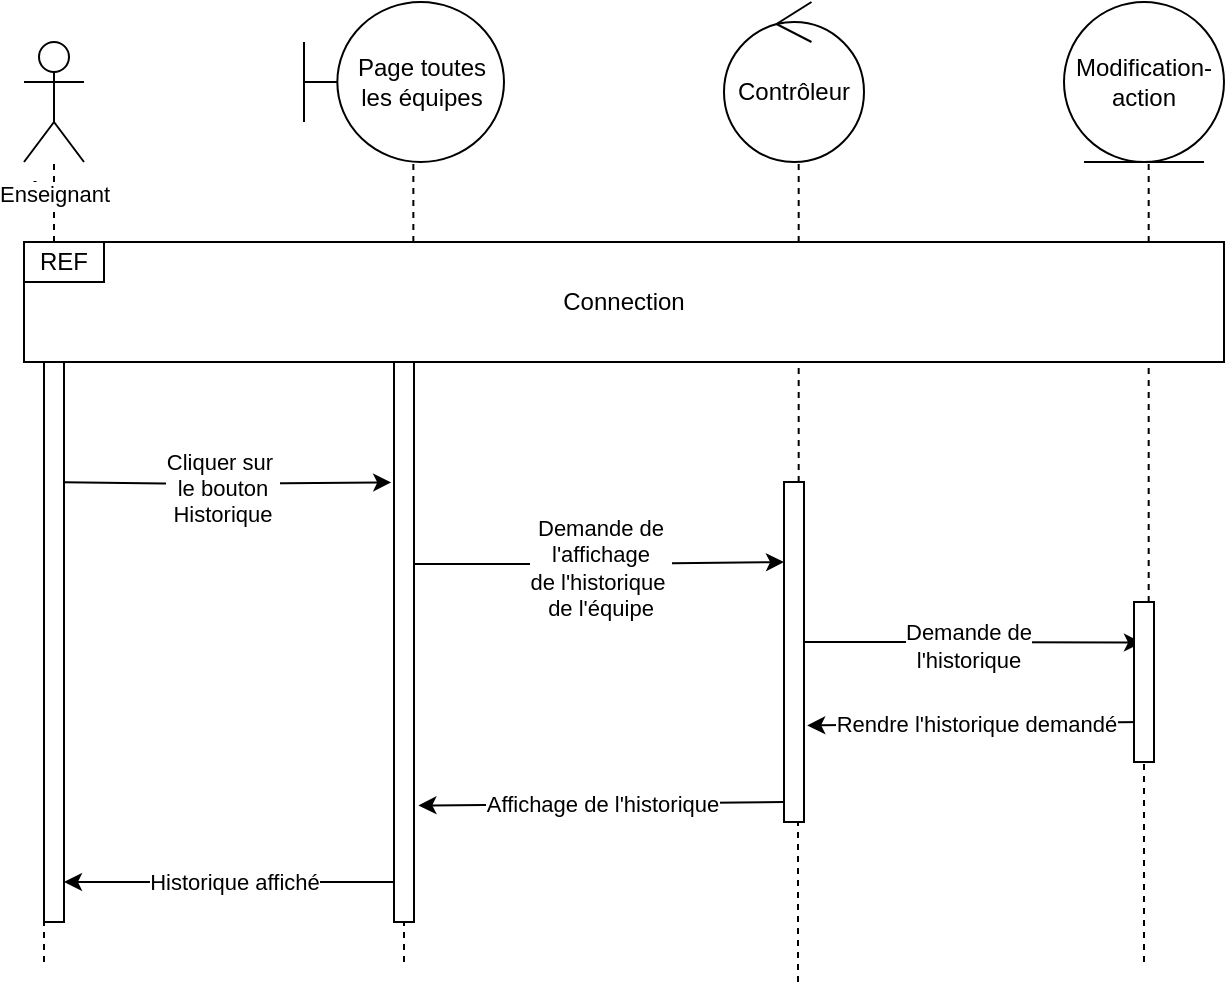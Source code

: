 <mxfile version="17.1.2" type="github">
  <diagram id="kgpKYQtTHZ0yAKxKKP6v" name="Page-1">
    <mxGraphModel dx="1209" dy="662" grid="1" gridSize="10" guides="1" tooltips="1" connect="0" arrows="1" fold="1" page="1" pageScale="1" pageWidth="850" pageHeight="1100" math="0" shadow="0">
      <root>
        <mxCell id="0" />
        <mxCell id="1" parent="0" />
        <mxCell id="fhDAoPtou8Xjza8o6NYz-1" value="Actor" style="shape=umlActor;verticalLabelPosition=bottom;verticalAlign=top;html=1;outlineConnect=0;" parent="1" vertex="1">
          <mxGeometry x="100" y="60" width="30" height="60" as="geometry" />
        </mxCell>
        <mxCell id="fhDAoPtou8Xjza8o6NYz-2" value="Page toutes&lt;br&gt;les équipes" style="shape=umlBoundary;whiteSpace=wrap;html=1;" parent="1" vertex="1">
          <mxGeometry x="240" y="40" width="100" height="80" as="geometry" />
        </mxCell>
        <mxCell id="fhDAoPtou8Xjza8o6NYz-3" value="Contrôleur" style="ellipse;shape=umlControl;whiteSpace=wrap;html=1;" parent="1" vertex="1">
          <mxGeometry x="450" y="40" width="70" height="80" as="geometry" />
        </mxCell>
        <mxCell id="fhDAoPtou8Xjza8o6NYz-4" value="Modification-&lt;br&gt;action" style="ellipse;shape=umlEntity;whiteSpace=wrap;html=1;" parent="1" vertex="1">
          <mxGeometry x="620" y="40" width="80" height="80" as="geometry" />
        </mxCell>
        <mxCell id="fhDAoPtou8Xjza8o6NYz-8" value="" style="endArrow=none;dashed=1;html=1;rounded=0;startArrow=none;" parent="1" source="fhDAoPtou8Xjza8o6NYz-79" target="fhDAoPtou8Xjza8o6NYz-1" edge="1">
          <mxGeometry width="50" height="50" relative="1" as="geometry">
            <mxPoint x="110" y="520" as="sourcePoint" />
            <mxPoint x="500" y="170" as="targetPoint" />
          </mxGeometry>
        </mxCell>
        <mxCell id="fhDAoPtou8Xjza8o6NYz-87" value="Enseignant" style="edgeLabel;html=1;align=center;verticalAlign=middle;resizable=0;points=[];" parent="fhDAoPtou8Xjza8o6NYz-8" vertex="1" connectable="0">
          <mxGeometry x="0.692" relative="1" as="geometry">
            <mxPoint as="offset" />
          </mxGeometry>
        </mxCell>
        <mxCell id="fhDAoPtou8Xjza8o6NYz-9" value="" style="endArrow=none;dashed=1;html=1;rounded=0;startArrow=none;" parent="1" source="fhDAoPtou8Xjza8o6NYz-81" edge="1">
          <mxGeometry width="50" height="50" relative="1" as="geometry">
            <mxPoint x="290" y="520" as="sourcePoint" />
            <mxPoint x="294.681" y="120" as="targetPoint" />
          </mxGeometry>
        </mxCell>
        <mxCell id="fhDAoPtou8Xjza8o6NYz-10" value="" style="endArrow=none;dashed=1;html=1;rounded=0;startArrow=none;" parent="1" source="fhDAoPtou8Xjza8o6NYz-83" edge="1">
          <mxGeometry width="50" height="50" relative="1" as="geometry">
            <mxPoint x="487" y="530" as="sourcePoint" />
            <mxPoint x="487.341" y="120" as="targetPoint" />
          </mxGeometry>
        </mxCell>
        <mxCell id="fhDAoPtou8Xjza8o6NYz-11" value="" style="endArrow=none;dashed=1;html=1;rounded=0;startArrow=none;" parent="1" source="fhDAoPtou8Xjza8o6NYz-85" edge="1">
          <mxGeometry width="50" height="50" relative="1" as="geometry">
            <mxPoint x="660" y="520" as="sourcePoint" />
            <mxPoint x="662.341" y="120" as="targetPoint" />
          </mxGeometry>
        </mxCell>
        <mxCell id="fhDAoPtou8Xjza8o6NYz-12" value="Connection" style="rounded=0;whiteSpace=wrap;html=1;" parent="1" vertex="1">
          <mxGeometry x="100" y="160" width="600" height="60" as="geometry" />
        </mxCell>
        <mxCell id="fhDAoPtou8Xjza8o6NYz-13" value="REF" style="rounded=0;whiteSpace=wrap;html=1;" parent="1" vertex="1">
          <mxGeometry x="100" y="160" width="40" height="20" as="geometry" />
        </mxCell>
        <mxCell id="fhDAoPtou8Xjza8o6NYz-14" value="" style="endArrow=classic;html=1;rounded=0;entryX=-0.14;entryY=0.215;entryDx=0;entryDy=0;entryPerimeter=0;" parent="1" target="fhDAoPtou8Xjza8o6NYz-81" edge="1">
          <mxGeometry relative="1" as="geometry">
            <mxPoint x="110" y="280" as="sourcePoint" />
            <mxPoint x="289" y="281.33" as="targetPoint" />
            <Array as="points">
              <mxPoint x="190" y="281" />
            </Array>
          </mxGeometry>
        </mxCell>
        <mxCell id="fhDAoPtou8Xjza8o6NYz-15" value="Cliquer sur&amp;nbsp;&lt;br&gt;le bouton&lt;br&gt;Historique" style="edgeLabel;html=1;align=center;verticalAlign=middle;resizable=0;points=[];" parent="fhDAoPtou8Xjza8o6NYz-14" vertex="1" connectable="0">
          <mxGeometry x="0.028" y="-2" relative="1" as="geometry">
            <mxPoint as="offset" />
          </mxGeometry>
        </mxCell>
        <mxCell id="fhDAoPtou8Xjza8o6NYz-26" value="" style="endArrow=classic;html=1;rounded=0;" parent="1" edge="1">
          <mxGeometry relative="1" as="geometry">
            <mxPoint x="290" y="321" as="sourcePoint" />
            <mxPoint x="480" y="320" as="targetPoint" />
            <Array as="points">
              <mxPoint x="390" y="321" />
            </Array>
          </mxGeometry>
        </mxCell>
        <mxCell id="fhDAoPtou8Xjza8o6NYz-27" value="Demande de&lt;br&gt;l&#39;affichage&lt;br&gt;de l&#39;historique&amp;nbsp;&lt;br&gt;de l&#39;équipe" style="edgeLabel;html=1;align=center;verticalAlign=middle;resizable=0;points=[];" parent="fhDAoPtou8Xjza8o6NYz-26" vertex="1" connectable="0">
          <mxGeometry x="0.028" y="-2" relative="1" as="geometry">
            <mxPoint as="offset" />
          </mxGeometry>
        </mxCell>
        <mxCell id="fhDAoPtou8Xjza8o6NYz-69" value="" style="endArrow=classic;html=1;rounded=0;entryX=1.16;entryY=0.716;entryDx=0;entryDy=0;entryPerimeter=0;" parent="1" target="fhDAoPtou8Xjza8o6NYz-83" edge="1">
          <mxGeometry relative="1" as="geometry">
            <mxPoint x="660" y="400" as="sourcePoint" />
            <mxPoint x="480" y="400" as="targetPoint" />
            <Array as="points" />
          </mxGeometry>
        </mxCell>
        <mxCell id="fhDAoPtou8Xjza8o6NYz-70" value="Rendre l&#39;historique demandé" style="edgeLabel;resizable=0;html=1;align=center;verticalAlign=middle;" parent="fhDAoPtou8Xjza8o6NYz-69" connectable="0" vertex="1">
          <mxGeometry relative="1" as="geometry" />
        </mxCell>
        <mxCell id="fhDAoPtou8Xjza8o6NYz-73" value="" style="endArrow=classic;html=1;rounded=0;entryX=1.22;entryY=0.792;entryDx=0;entryDy=0;entryPerimeter=0;" parent="1" target="fhDAoPtou8Xjza8o6NYz-81" edge="1">
          <mxGeometry relative="1" as="geometry">
            <mxPoint x="480" y="440" as="sourcePoint" />
            <mxPoint x="290" y="440" as="targetPoint" />
            <Array as="points" />
          </mxGeometry>
        </mxCell>
        <mxCell id="fhDAoPtou8Xjza8o6NYz-74" value="Affichage de l&#39;historique" style="edgeLabel;resizable=0;html=1;align=center;verticalAlign=middle;" parent="fhDAoPtou8Xjza8o6NYz-73" connectable="0" vertex="1">
          <mxGeometry relative="1" as="geometry" />
        </mxCell>
        <mxCell id="fhDAoPtou8Xjza8o6NYz-75" value="" style="endArrow=classic;html=1;rounded=0;" parent="1" target="fhDAoPtou8Xjza8o6NYz-79" edge="1">
          <mxGeometry relative="1" as="geometry">
            <mxPoint x="290" y="480" as="sourcePoint" />
            <mxPoint x="110" y="480" as="targetPoint" />
            <Array as="points">
              <mxPoint x="190" y="480" />
            </Array>
          </mxGeometry>
        </mxCell>
        <mxCell id="fhDAoPtou8Xjza8o6NYz-76" value="Historique affiché" style="edgeLabel;resizable=0;html=1;align=center;verticalAlign=middle;" parent="fhDAoPtou8Xjza8o6NYz-75" connectable="0" vertex="1">
          <mxGeometry relative="1" as="geometry" />
        </mxCell>
        <mxCell id="fhDAoPtou8Xjza8o6NYz-77" value="" style="endArrow=classic;html=1;rounded=0;entryX=-0.05;entryY=0.571;entryDx=0;entryDy=0;entryPerimeter=0;" parent="1" edge="1">
          <mxGeometry relative="1" as="geometry">
            <mxPoint x="480" y="360" as="sourcePoint" />
            <mxPoint x="659" y="360.33" as="targetPoint" />
            <Array as="points">
              <mxPoint x="560" y="360" />
            </Array>
          </mxGeometry>
        </mxCell>
        <mxCell id="fhDAoPtou8Xjza8o6NYz-78" value="Demande de&lt;br&gt;l&#39;historique" style="edgeLabel;html=1;align=center;verticalAlign=middle;resizable=0;points=[];" parent="fhDAoPtou8Xjza8o6NYz-77" vertex="1" connectable="0">
          <mxGeometry x="0.028" y="-2" relative="1" as="geometry">
            <mxPoint as="offset" />
          </mxGeometry>
        </mxCell>
        <mxCell id="fhDAoPtou8Xjza8o6NYz-79" value="" style="html=1;points=[];perimeter=orthogonalPerimeter;" parent="1" vertex="1">
          <mxGeometry x="110" y="220" width="10" height="280" as="geometry" />
        </mxCell>
        <mxCell id="fhDAoPtou8Xjza8o6NYz-80" value="" style="endArrow=none;dashed=1;html=1;rounded=0;" parent="1" target="fhDAoPtou8Xjza8o6NYz-79" edge="1">
          <mxGeometry width="50" height="50" relative="1" as="geometry">
            <mxPoint x="110" y="520" as="sourcePoint" />
            <mxPoint x="114.651" y="120" as="targetPoint" />
          </mxGeometry>
        </mxCell>
        <mxCell id="fhDAoPtou8Xjza8o6NYz-81" value="" style="html=1;points=[];perimeter=orthogonalPerimeter;" parent="1" vertex="1">
          <mxGeometry x="285" y="220" width="10" height="280" as="geometry" />
        </mxCell>
        <mxCell id="fhDAoPtou8Xjza8o6NYz-82" value="" style="endArrow=none;dashed=1;html=1;rounded=0;" parent="1" target="fhDAoPtou8Xjza8o6NYz-81" edge="1">
          <mxGeometry width="50" height="50" relative="1" as="geometry">
            <mxPoint x="290" y="520" as="sourcePoint" />
            <mxPoint x="294.681" y="120" as="targetPoint" />
          </mxGeometry>
        </mxCell>
        <mxCell id="fhDAoPtou8Xjza8o6NYz-83" value="" style="html=1;points=[];perimeter=orthogonalPerimeter;" parent="1" vertex="1">
          <mxGeometry x="480" y="280" width="10" height="170" as="geometry" />
        </mxCell>
        <mxCell id="fhDAoPtou8Xjza8o6NYz-84" value="" style="endArrow=none;dashed=1;html=1;rounded=0;" parent="1" target="fhDAoPtou8Xjza8o6NYz-83" edge="1">
          <mxGeometry width="50" height="50" relative="1" as="geometry">
            <mxPoint x="487" y="530" as="sourcePoint" />
            <mxPoint x="487.341" y="120" as="targetPoint" />
          </mxGeometry>
        </mxCell>
        <mxCell id="fhDAoPtou8Xjza8o6NYz-85" value="" style="html=1;points=[];perimeter=orthogonalPerimeter;" parent="1" vertex="1">
          <mxGeometry x="655" y="340" width="10" height="80" as="geometry" />
        </mxCell>
        <mxCell id="fhDAoPtou8Xjza8o6NYz-86" value="" style="endArrow=none;dashed=1;html=1;rounded=0;" parent="1" target="fhDAoPtou8Xjza8o6NYz-85" edge="1">
          <mxGeometry width="50" height="50" relative="1" as="geometry">
            <mxPoint x="660" y="520" as="sourcePoint" />
            <mxPoint x="662.341" y="120" as="targetPoint" />
          </mxGeometry>
        </mxCell>
      </root>
    </mxGraphModel>
  </diagram>
</mxfile>
